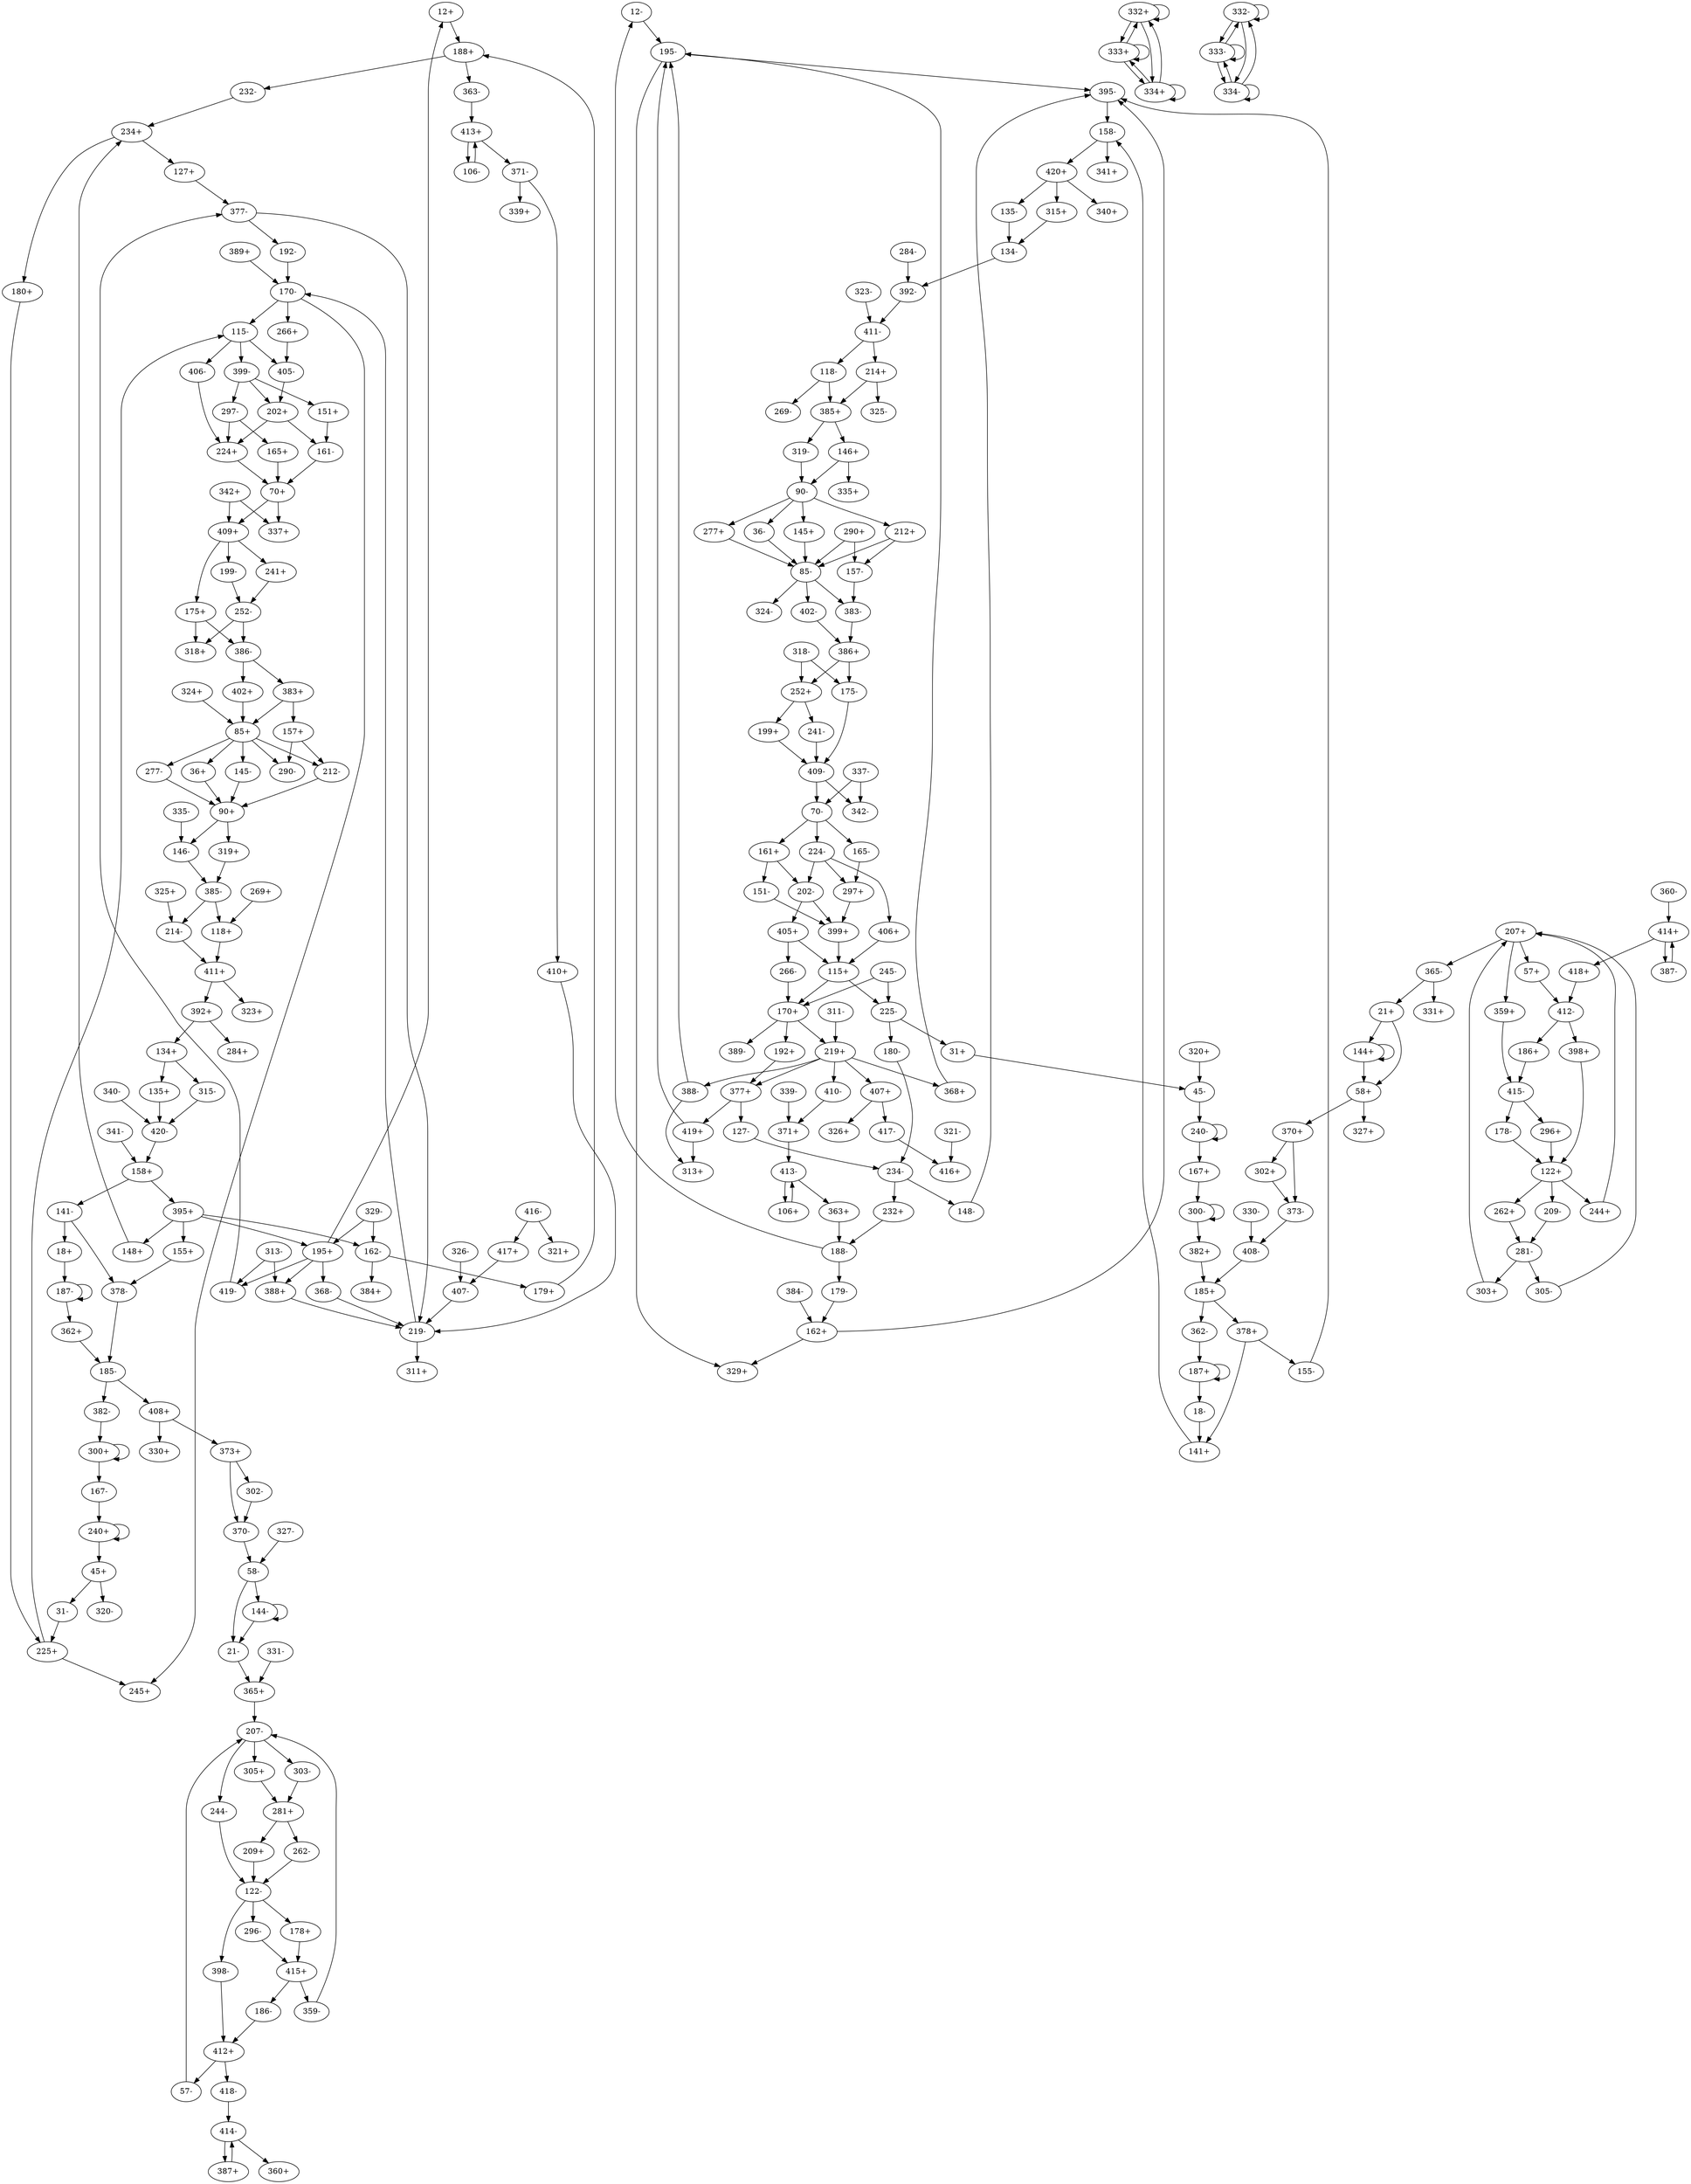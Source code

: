 digraph adj {
graph [k=96]
edge [d=-95]
"12+" [l=21514 C=1266502]
"12-" [l=21514 C=1266502]
"18+" [l=40228 C=1728838]
"18-" [l=40228 C=1728838]
"21+" [l=79427 C=3380368]
"21-" [l=79427 C=3380368]
"31+" [l=14467 C=687254]
"31-" [l=14467 C=687254]
"36+" [l=191 C=9031]
"36-" [l=191 C=9031]
"45+" [l=99349 C=4364195]
"45-" [l=99349 C=4364195]
"57+" [l=13005 C=451438]
"57-" [l=13005 C=451438]
"58+" [l=7363 C=287614]
"58-" [l=7363 C=287614]
"70+" [l=110 C=3825]
"70-" [l=110 C=3825]
"85+" [l=126 C=7905]
"85-" [l=126 C=7905]
"90+" [l=149 C=13770]
"90-" [l=149 C=13770]
"106+" [l=9719 C=437039]
"106-" [l=9719 C=437039]
"115+" [l=173 C=19890]
"115-" [l=173 C=19890]
"118+" [l=188 C=23715]
"118-" [l=188 C=23715]
"122+" [l=212 C=12080]
"122-" [l=212 C=12080]
"127+" [l=271 C=22762]
"127-" [l=271 C=22762]
"134+" [l=200 C=26775]
"134-" [l=200 C=26775]
"135+" [l=191 C=24480]
"135-" [l=191 C=24480]
"141+" [l=740 C=32867]
"141-" [l=740 C=32867]
"144+" [l=2205 C=121982]
"144-" [l=2205 C=121982]
"145+" [l=385 C=44959]
"145-" [l=385 C=44959]
"146+" [l=139 C=11220]
"146-" [l=139 C=11220]
"148+" [l=834 C=118325]
"148-" [l=834 C=118325]
"151+" [l=191 C=5858]
"151-" [l=191 C=5858]
"155+" [l=198 C=5190]
"155-" [l=198 C=5190]
"157+" [l=189 C=13857]
"157-" [l=189 C=13857]
"158+" [l=96 C=255]
"158-" [l=96 C=255]
"161+" [l=161 C=13999]
"161-" [l=161 C=13999]
"162+" [l=101 C=1338]
"162-" [l=101 C=1338]
"165+" [l=191 C=5063]
"165-" [l=191 C=5063]
"167+" [l=1464 C=28918]
"167-" [l=1464 C=28918]
"170+" [l=134 C=9945]
"170-" [l=134 C=9945]
"175+" [l=183 C=13862]
"175-" [l=183 C=13862]
"178+" [l=191 C=3018]
"178-" [l=191 C=3018]
"179+" [l=201 C=7103]
"179-" [l=201 C=7103]
"180+" [l=341 C=11297]
"180-" [l=341 C=11297]
"185+" [l=147 C=4418]
"185-" [l=147 C=4418]
"186+" [l=1013 C=19687]
"186-" [l=1013 C=19687]
"187+" [l=118 C=609]
"187-" [l=118 C=609]
"188+" [l=159 C=9564]
"188-" [l=159 C=9564]
"192+" [l=189 C=7636]
"192-" [l=189 C=7636]
"195+" [l=96 C=255]
"195-" [l=96 C=255]
"199+" [l=181 C=20311]
"199-" [l=181 C=20311]
"202+" [l=99 C=975]
"202-" [l=99 C=975]
"207+" [l=152 C=4445]
"207-" [l=152 C=4445]
"209+" [l=206 C=3702]
"209-" [l=206 C=3702]
"212+" [l=159 C=16320]
"212-" [l=159 C=16320]
"214+" [l=188 C=12929]
"214-" [l=188 C=12929]
"219+" [l=110 C=3825]
"219-" [l=110 C=3825]
"224+" [l=118 C=5364]
"224-" [l=118 C=5364]
"225+" [l=186 C=10368]
"225-" [l=186 C=10368]
"232+" [l=600 C=33530]
"232-" [l=600 C=33530]
"234+" [l=171 C=15671]
"234-" [l=171 C=15671]
"240+" [l=271 C=8761]
"240-" [l=271 C=8761]
"241+" [l=191 C=4302]
"241-" [l=191 C=4302]
"244+" [l=354 C=7348]
"244-" [l=354 C=7348]
"245+" [l=129 C=87]
"245-" [l=129 C=87]
"252+" [l=97 C=510]
"252-" [l=97 C=510]
"262+" [l=191 C=2860]
"262-" [l=191 C=2860]
"266+" [l=191 C=5157]
"266-" [l=191 C=5157]
"269+" [l=98 C=22]
"269-" [l=98 C=22]
"277+" [l=191 C=8744]
"277-" [l=191 C=8744]
"281+" [l=134 C=2994]
"281-" [l=134 C=2994]
"284+" [l=150 C=130]
"284-" [l=150 C=130]
"290+" [l=122 C=110]
"290-" [l=122 C=110]
"296+" [l=191 C=2653]
"296-" [l=191 C=2653]
"297+" [l=118 C=2573]
"297-" [l=118 C=2573]
"300+" [l=119 C=702]
"300-" [l=119 C=702]
"302+" [l=181 C=356]
"302-" [l=181 C=356]
"303+" [l=219 C=3063]
"303-" [l=219 C=3063]
"305+" [l=251 C=4208]
"305-" [l=251 C=4208]
"311+" [l=120 C=64]
"311-" [l=120 C=64]
"313+" [l=162 C=354]
"313-" [l=162 C=354]
"315+" [l=191 C=365]
"315-" [l=191 C=365]
"318+" [l=133 C=172]
"318-" [l=133 C=172]
"319+" [l=191 C=224]
"319-" [l=191 C=224]
"320+" [l=137 C=90]
"320-" [l=137 C=90]
"321+" [l=109 C=49]
"321-" [l=109 C=49]
"323+" [l=131 C=106]
"323-" [l=131 C=106]
"324+" [l=149 C=184]
"324-" [l=149 C=184]
"325+" [l=98 C=11]
"325-" [l=98 C=11]
"326+" [l=129 C=78]
"326-" [l=129 C=78]
"327+" [l=127 C=79]
"327-" [l=127 C=79]
"329+" [l=124 C=160]
"329-" [l=124 C=160]
"330+" [l=145 C=134]
"330-" [l=145 C=134]
"331+" [l=120 C=75]
"331-" [l=120 C=75]
"332+" [l=96 C=255]
"332-" [l=96 C=255]
"333+" [l=191 C=4772]
"333-" [l=191 C=4772]
"334+" [l=191 C=4150]
"334-" [l=191 C=4150]
"335+" [l=115 C=72]
"335-" [l=115 C=72]
"337+" [l=113 C=37]
"337-" [l=113 C=37]
"339+" [l=136 C=112]
"339-" [l=136 C=112]
"340+" [l=140 C=116]
"340-" [l=140 C=116]
"341+" [l=101 C=13]
"341-" [l=101 C=13]
"342+" [l=105 C=25]
"342-" [l=105 C=25]
"359+" [l=10092 C=323194]
"359-" [l=10092 C=323194]
"360+" [l=313532 C=12452954]
"360-" [l=313532 C=12452954]
"362+" [l=250309 C=10488732]
"362-" [l=250309 C=10488732]
"363+" [l=156580 C=9200425]
"363-" [l=156580 C=9200425]
"365+" [l=543453 C=20999861]
"365-" [l=543453 C=20999861]
"368+" [l=16834 C=1184529]
"368-" [l=16834 C=1184529]
"370+" [l=29354 C=1197470]
"370-" [l=29354 C=1197470]
"371+" [l=154622 C=8507517]
"371-" [l=154622 C=8507517]
"373+" [l=47994 C=1947353]
"373-" [l=47994 C=1947353]
"377+" [l=163 C=17017]
"377-" [l=163 C=17017]
"378+" [l=101037 C=5074500]
"378-" [l=101037 C=5074500]
"382+" [l=48092 C=2065243]
"382-" [l=48092 C=2065243]
"383+" [l=215 C=30600]
"383-" [l=215 C=30600]
"384+" [l=267313 C=11309580]
"384-" [l=267313 C=11309580]
"385+" [l=296 C=51255]
"385-" [l=296 C=51255]
"386+" [l=429 C=85170]
"386-" [l=429 C=85170]
"387+" [l=24212 C=805747]
"387-" [l=24212 C=805747]
"388+" [l=55063 C=3730071]
"388-" [l=55063 C=3730071]
"389+" [l=536282 C=25123821]
"389-" [l=536282 C=25123821]
"392+" [l=275 C=45900]
"392-" [l=275 C=45900]
"395+" [l=223 C=32640]
"395-" [l=223 C=32640]
"398+" [l=1301 C=28404]
"398-" [l=1301 C=28404]
"399+" [l=120 C=6375]
"399-" [l=120 C=6375]
"402+" [l=215 C=15646]
"402-" [l=215 C=15646]
"405+" [l=204 C=17474]
"405-" [l=204 C=17474]
"406+" [l=209 C=8045]
"406-" [l=209 C=8045]
"407+" [l=98835 C=6505352]
"407-" [l=98835 C=6505352]
"408+" [l=91526 C=3971869]
"408-" [l=91526 C=3971869]
"409+" [l=720 C=159375]
"409-" [l=720 C=159375]
"410+" [l=70652 C=4099259]
"410-" [l=70652 C=4099259]
"411+" [l=668 C=146115]
"411-" [l=668 C=146115]
"412+" [l=905 C=30619]
"412-" [l=905 C=30619]
"413+" [l=1238 C=52409]
"413-" [l=1238 C=52409]
"414+" [l=647 C=18621]
"414-" [l=647 C=18621]
"415+" [l=274 C=7590]
"415-" [l=274 C=7590]
"416+" [l=206685 C=10999387]
"416-" [l=206685 C=10999387]
"417+" [l=170330 C=9898817]
"417-" [l=170330 C=9898817]
"418+" [l=334416 C=12189838]
"418-" [l=334416 C=12189838]
"419+" [l=59729 C=4195589]
"419-" [l=59729 C=4195589]
"420+" [l=1623 C=389640]
"420-" [l=1623 C=389640]
"12+" -> "188+"
"12-" -> "195-" [d=-94]
"18+" -> "187-"
"18-" -> "141+"
"21+" -> "58+"
"21+" -> "144+"
"21-" -> "365+"
"31+" -> "45-"
"31-" -> "225+"
"36+" -> "90+" [d=-61]
"36-" -> "85-" [d=-51]
"45+" -> "31-"
"45+" -> "320-"
"45-" -> "240-"
"57+" -> "412-"
"57-" -> "207-"
"58+" -> "327+"
"58+" -> "370+"
"58-" -> "21-"
"58-" -> "144-"
"70+" -> "337+"
"70+" -> "409+"
"70-" -> "161+"
"70-" -> "165-" [d=-30]
"70-" -> "224-" [d=-30]
"85+" -> "145-"
"85+" -> "36+" [d=-51]
"85+" -> "277-" [d=-51]
"85+" -> "212-" [d=-45]
"85+" -> "290-" [d=-45]
"85-" -> "324-"
"85-" -> "383-" [d=-80]
"85-" -> "402-" [d=-80]
"90+" -> "319+"
"90+" -> "146-" [d=-43]
"90-" -> "145+"
"90-" -> "212+" [d=-93]
"90-" -> "36-" [d=-61]
"90-" -> "277+" [d=-61]
"106+" -> "413-"
"106-" -> "413+"
"115+" -> "225-"
"115+" -> "170+" [d=-77]
"115-" -> "399-"
"115-" -> "405-"
"115-" -> "406-"
"118+" -> "411+"
"118-" -> "269-"
"118-" -> "385+" [d=-92]
"122+" -> "209-"
"122+" -> "244+" [d=-80]
"122+" -> "262+" [d=-80]
"122-" -> "398-"
"122-" -> "178+" [d=-94]
"122-" -> "296-" [d=-94]
"127+" -> "377-"
"127-" -> "234-"
"134+" -> "135+"
"134+" -> "315-"
"134-" -> "392-"
"135+" -> "420-" [d=-73]
"135-" -> "134-"
"141+" -> "158-"
"141-" -> "18+"
"141-" -> "378-" [d=-90]
"144+" -> "58+"
"144+" -> "144+"
"144-" -> "21-"
"144-" -> "144-"
"145+" -> "85-"
"145-" -> "90+"
"146+" -> "335+"
"146+" -> "90-" [d=-43]
"146-" -> "385-"
"148+" -> "234+"
"148-" -> "395-" [d=-91]
"151+" -> "161-"
"151-" -> "399+" [d=-73]
"155+" -> "378-"
"155-" -> "395-" [d=-91]
"157+" -> "212-" [d=-93]
"157+" -> "290-" [d=-93]
"157-" -> "383-"
"158+" -> "141-"
"158+" -> "395+"
"158-" -> "341+"
"158-" -> "420+"
"161+" -> "151-"
"161+" -> "202-" [d=-65]
"161-" -> "70+"
"162+" -> "395-" [d=-93]
"162+" -> "329+" [d=-93]
"162-" -> "179+"
"162-" -> "384+"
"165+" -> "70+" [d=-30]
"165-" -> "297+"
"167+" -> "300-"
"167-" -> "240+"
"170+" -> "192+"
"170+" -> "389-" [d=-94]
"170+" -> "219+" [d=-81]
"170-" -> "266+"
"170-" -> "115-" [d=-77]
"170-" -> "245+" [d=-77]
"175+" -> "386-" [d=-87]
"175+" -> "318+" [d=-87]
"175-" -> "409-" [d=-85]
"178+" -> "415+"
"178-" -> "122+" [d=-94]
"179+" -> "188+"
"179-" -> "162+"
"180+" -> "225+"
"180-" -> "234-"
"185+" -> "362-"
"185+" -> "378+"
"185-" -> "382-"
"185-" -> "408+"
"186+" -> "415-"
"186-" -> "412+"
"187+" -> "18-"
"187+" -> "187+" [d=-25]
"187-" -> "362+"
"187-" -> "187-" [d=-25]
"188+" -> "232-"
"188+" -> "363-"
"188-" -> "12-"
"188-" -> "179-"
"192+" -> "377+"
"192-" -> "170-"
"195+" -> "388+" [d=-90]
"195+" -> "12+" [d=-94]
"195+" -> "368-" [d=-94]
"195+" -> "419-" [d=-90]
"195-" -> "329+" [d=-93]
"195-" -> "395-" [d=-93]
"199+" -> "409-" [d=-85]
"199-" -> "252-"
"202+" -> "161-" [d=-65]
"202+" -> "224+" [d=-87]
"202-" -> "405+"
"202-" -> "399+" [d=-11]
"207+" -> "57+"
"207+" -> "359+" [d=-89]
"207+" -> "365-" [d=-89]
"207-" -> "305+"
"207-" -> "244-" [d=-63]
"207-" -> "303-" [d=-63]
"209+" -> "122-"
"209-" -> "281-"
"212+" -> "157-" [d=-93]
"212+" -> "85-" [d=-45]
"212-" -> "90+" [d=-93]
"214+" -> "325-"
"214+" -> "385+" [d=-92]
"214-" -> "411+"
"219+" -> "388-" [d=-90]
"219+" -> "377+" [d=-31]
"219+" -> "368+" [d=-90]
"219+" -> "407+" [d=-90]
"219+" -> "410-" [d=-89]
"219-" -> "311+"
"219-" -> "170-" [d=-81]
"224+" -> "70+" [d=-30]
"224-" -> "297+" [d=-22]
"224-" -> "406+" [d=-88]
"224-" -> "202-" [d=-87]
"225+" -> "115-"
"225+" -> "245+"
"225-" -> "31+"
"225-" -> "180-"
"232+" -> "188-"
"232-" -> "234+"
"234+" -> "127+"
"234+" -> "180+"
"234-" -> "148-"
"234-" -> "232+"
"240+" -> "45+"
"240+" -> "240+" [d=-64]
"240-" -> "167+"
"240-" -> "240-" [d=-64]
"241+" -> "252-"
"241-" -> "409-"
"244+" -> "207+" [d=-63]
"244-" -> "122-" [d=-80]
"245-" -> "225-"
"245-" -> "170+" [d=-77]
"252+" -> "199+"
"252+" -> "241-"
"252-" -> "386-" [d=-87]
"252-" -> "318+" [d=-87]
"262+" -> "281-"
"262-" -> "122-" [d=-80]
"266+" -> "405-"
"266-" -> "170+"
"269+" -> "118+"
"277+" -> "85-" [d=-51]
"277-" -> "90+" [d=-61]
"281+" -> "209+"
"281+" -> "262-"
"281-" -> "303+"
"281-" -> "305-"
"284-" -> "392-"
"290+" -> "157-" [d=-93]
"290+" -> "85-" [d=-45]
"296+" -> "122+" [d=-94]
"296-" -> "415+"
"297+" -> "399+"
"297-" -> "165+"
"297-" -> "224+" [d=-22]
"300+" -> "167-"
"300+" -> "300+" [d=-11]
"300-" -> "382+"
"300-" -> "300-" [d=-11]
"302+" -> "373-"
"302-" -> "370-"
"303+" -> "207+" [d=-63]
"303-" -> "281+"
"305+" -> "281+"
"305-" -> "207+"
"311-" -> "219+"
"313-" -> "388+" [d=-90]
"313-" -> "419-" [d=-90]
"315+" -> "134-"
"315-" -> "420-" [d=-73]
"318-" -> "175-" [d=-87]
"318-" -> "252+" [d=-87]
"319+" -> "385-"
"319-" -> "90-"
"320+" -> "45-"
"321-" -> "416+"
"323-" -> "411-"
"324+" -> "85+"
"325+" -> "214-"
"326-" -> "407-"
"327-" -> "58-"
"329-" -> "162-" [d=-93]
"329-" -> "195+" [d=-93]
"330-" -> "408-"
"331-" -> "365+"
"332+" -> "332+"
"332+" -> "333+"
"332+" -> "334+"
"332-" -> "332-"
"332-" -> "333-" [d=-93]
"332-" -> "334-" [d=-93]
"333+" -> "333+"
"333+" -> "334+"
"333+" -> "332+" [d=-93]
"333-" -> "333-"
"333-" -> "334-"
"333-" -> "332-"
"334+" -> "333+"
"334+" -> "334+"
"334+" -> "332+" [d=-93]
"334-" -> "333-"
"334-" -> "334-"
"334-" -> "332-"
"335-" -> "146-"
"337-" -> "342-"
"337-" -> "70-"
"339-" -> "371+"
"340-" -> "420-"
"341-" -> "158+"
"342+" -> "337+"
"342+" -> "409+"
"359+" -> "415-"
"359-" -> "207-" [d=-89]
"360-" -> "414+"
"362+" -> "185-"
"362-" -> "187+"
"363+" -> "188-"
"363-" -> "413+"
"365+" -> "207-" [d=-89]
"365-" -> "21+"
"365-" -> "331+"
"368+" -> "195-" [d=-94]
"368-" -> "219-" [d=-90]
"370+" -> "302+"
"370+" -> "373-" [d=-10]
"370-" -> "58-"
"371+" -> "413-"
"371-" -> "339+"
"371-" -> "410+"
"373+" -> "302-"
"373+" -> "370-" [d=-10]
"373-" -> "408-"
"377+" -> "127-"
"377+" -> "419+"
"377-" -> "192-"
"377-" -> "219-" [d=-31]
"378+" -> "155-"
"378+" -> "141+" [d=-90]
"378-" -> "185-"
"382+" -> "185+"
"382-" -> "300+"
"383+" -> "157+"
"383+" -> "85+" [d=-80]
"383-" -> "386+"
"384-" -> "162+"
"385+" -> "146+"
"385+" -> "319-"
"385-" -> "118+" [d=-92]
"385-" -> "214-" [d=-92]
"386+" -> "175-" [d=-87]
"386+" -> "252+" [d=-87]
"386-" -> "383+"
"386-" -> "402+"
"387+" -> "414-"
"387-" -> "414+"
"388+" -> "219-" [d=-90]
"388-" -> "195-" [d=-90]
"388-" -> "313+" [d=-90]
"389+" -> "170-" [d=-94]
"392+" -> "134+"
"392+" -> "284+"
"392-" -> "411-"
"395+" -> "162-" [d=-93]
"395+" -> "195+" [d=-93]
"395+" -> "148+" [d=-91]
"395+" -> "155+" [d=-91]
"395-" -> "158-"
"398+" -> "122+"
"398-" -> "412+"
"399+" -> "115+"
"399-" -> "297-"
"399-" -> "151+" [d=-73]
"399-" -> "202+" [d=-11]
"402+" -> "85+" [d=-80]
"402-" -> "386+"
"405+" -> "115+"
"405+" -> "266-"
"405-" -> "202+"
"406+" -> "115+"
"406-" -> "224+" [d=-88]
"407+" -> "326+"
"407+" -> "417-"
"407-" -> "219-" [d=-90]
"408+" -> "330+"
"408+" -> "373+"
"408-" -> "185+"
"409+" -> "241+"
"409+" -> "175+" [d=-85]
"409+" -> "199-" [d=-85]
"409-" -> "342-"
"409-" -> "70-"
"410+" -> "219-" [d=-89]
"410-" -> "371+"
"411+" -> "323+"
"411+" -> "392+"
"411-" -> "118-"
"411-" -> "214+"
"412+" -> "57-"
"412+" -> "418-"
"412-" -> "186+"
"412-" -> "398+"
"413+" -> "106-"
"413+" -> "371-"
"413-" -> "106+"
"413-" -> "363+"
"414+" -> "387-"
"414+" -> "418+"
"414-" -> "360+"
"414-" -> "387+"
"415+" -> "186-"
"415+" -> "359-"
"415-" -> "178-"
"415-" -> "296+"
"416-" -> "321+"
"416-" -> "417+"
"417+" -> "407-"
"417-" -> "416+"
"418+" -> "412-"
"418-" -> "414-"
"419+" -> "195-" [d=-90]
"419+" -> "313+" [d=-90]
"419-" -> "377-"
"420+" -> "340+"
"420+" -> "135-" [d=-73]
"420+" -> "315+" [d=-73]
"420-" -> "158+"
}
